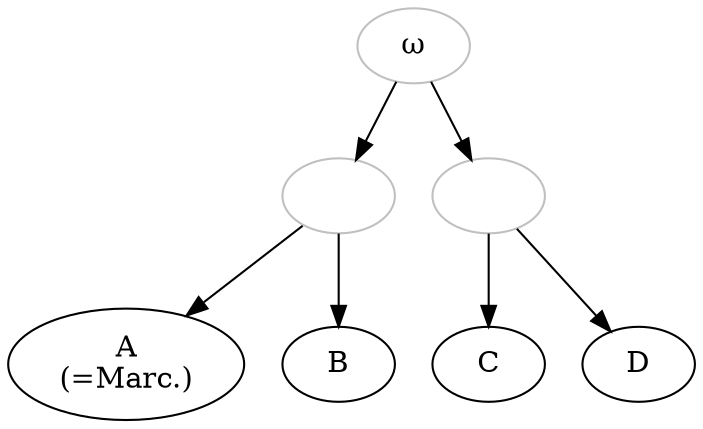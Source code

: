 digraph {
archetyp[color="grey", label="ω"] ;
1 [color="grey", label=" "] ;
2 [color="grey", label=" "] ;
A [label="A\n(=Marc.)"] ;
archetyp -> 1 ;
archetyp -> 2 ;
1 -> A ;
1 -> B ;
2 -> C ;
2 -> D ;
}